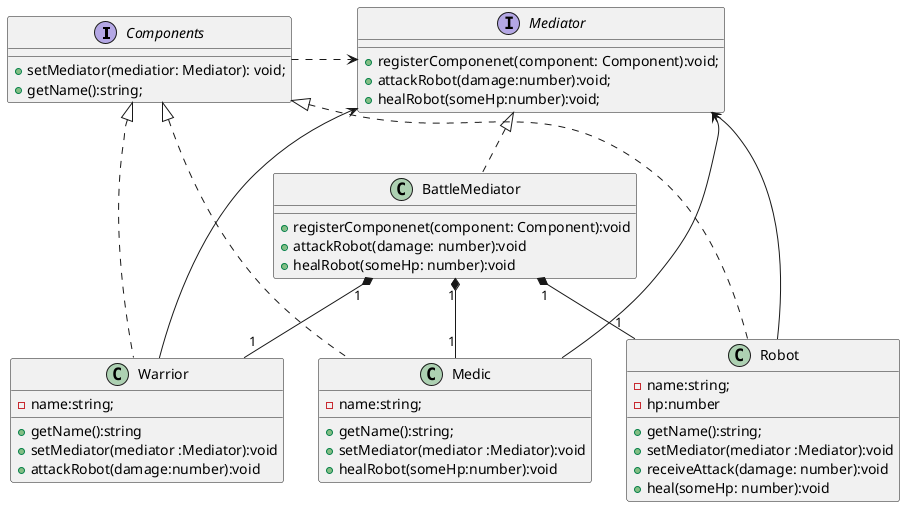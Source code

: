 @startuml
interface Components{
    +setMediator(mediatior: Mediator): void;
    +getName():string;
}

class Warrior{
    -name:string;
    +getName():string
    +setMediator(mediator :Mediator):void
    +attackRobot(damage:number):void
}
class Medic{
    -name:string;
    +getName():string;
    +setMediator(mediator :Mediator):void
    +healRobot(someHp:number):void
}

class Robot{
    -name:string;
    -hp:number
    +getName():string;
    +setMediator(mediator :Mediator):void
    +receiveAttack(damage: number):void
    +heal(someHp: number):void
}
interface Mediator{
    +registerComponenet(component: Component):void;
    +attackRobot(damage:number):void;
    +healRobot(someHp:number):void;
}
class BattleMediator{
    +registerComponenet(component: Component):void
    +attackRobot(damage: number):void
    +healRobot(someHp: number):void
}

Components <|.. Warrior
Components <|.. Robot
Components <|.. Medic
Components .> Mediator: "         "
Mediator <|.. BattleMediator
BattleMediator "1" *-- "1" Warrior
BattleMediator "1" *-- "1" Robot
BattleMediator "1" *-- "1" Medic
Warrior --> Mediator
Robot --> Mediator
Medic --> Mediator

@enduml
